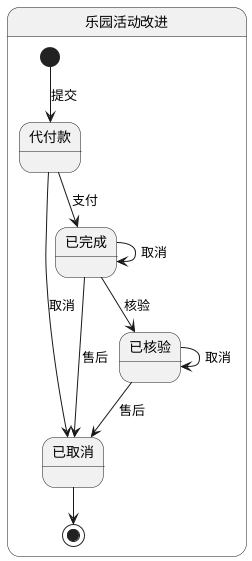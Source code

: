 @startuml

state 乐园活动改进 {

    [*] --> 代付款 : 提交

    代付款 --> 已取消 : 取消

    代付款 --> 已完成 : 支付

    已完成 --> 已完成 : 取消

    已完成 --> 已取消 : 售后

    已完成 --> 已核验 : 核验

    已核验 --> 已核验 : 取消

    已核验 --> 已取消 : 售后

    已取消 --> [*]

}

@enduml